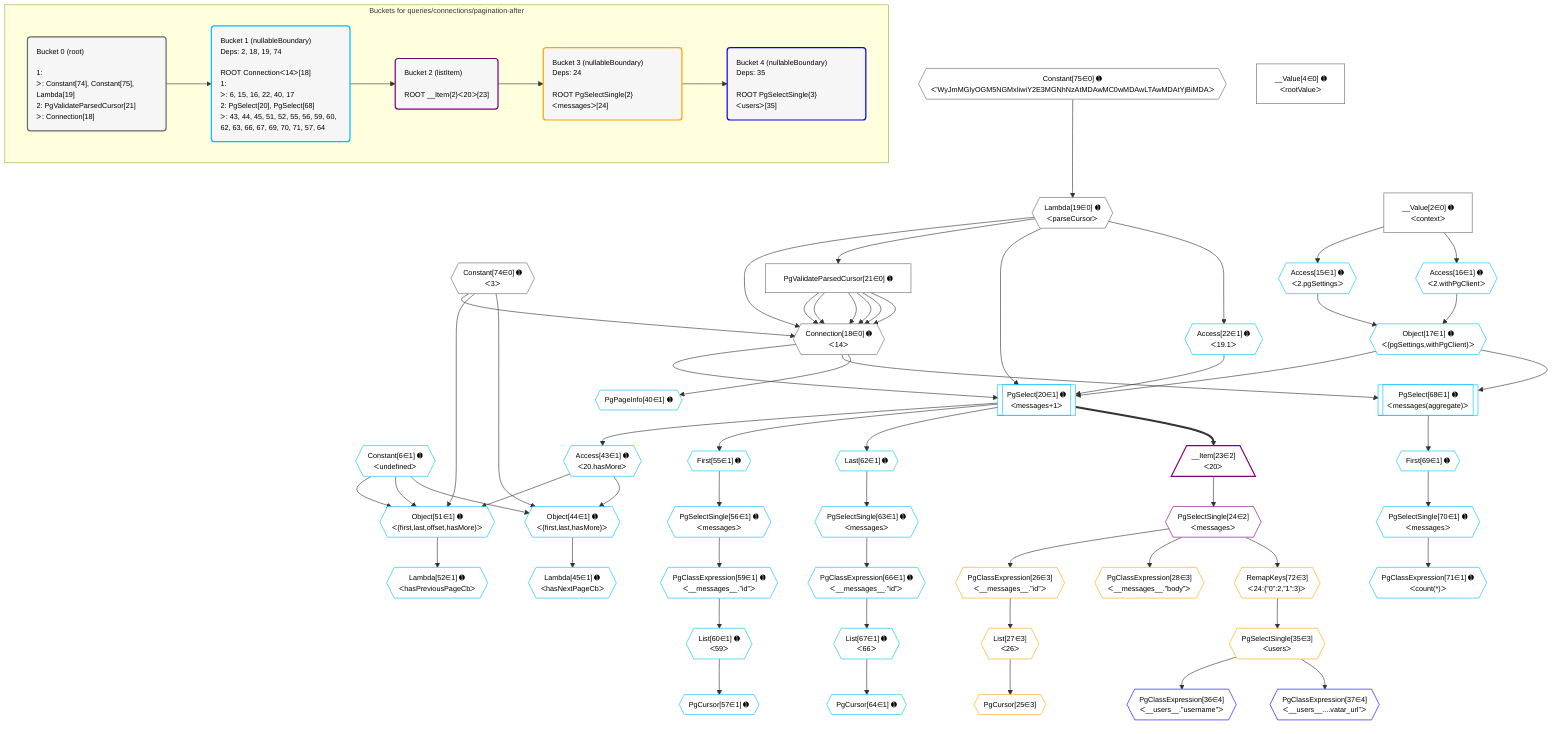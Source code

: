 %%{init: {'themeVariables': { 'fontSize': '12px'}}}%%
graph TD
    classDef path fill:#eee,stroke:#000,color:#000
    classDef plan fill:#fff,stroke-width:1px,color:#000
    classDef itemplan fill:#fff,stroke-width:2px,color:#000
    classDef unbatchedplan fill:#dff,stroke-width:1px,color:#000
    classDef sideeffectplan fill:#fcc,stroke-width:2px,color:#000
    classDef bucket fill:#f6f6f6,color:#000,stroke-width:2px,text-align:left


    %% plan dependencies
    Connection18{{"Connection[18∈0] ➊<br />ᐸ14ᐳ"}}:::plan
    Constant74{{"Constant[74∈0] ➊<br />ᐸ3ᐳ"}}:::plan
    Lambda19{{"Lambda[19∈0] ➊<br />ᐸparseCursorᐳ"}}:::plan
    PgValidateParsedCursor21["PgValidateParsedCursor[21∈0] ➊"]:::plan
    Constant74 & Lambda19 & PgValidateParsedCursor21 & PgValidateParsedCursor21 & PgValidateParsedCursor21 & PgValidateParsedCursor21 & PgValidateParsedCursor21 & PgValidateParsedCursor21 --> Connection18
    Constant75{{"Constant[75∈0] ➊<br />ᐸ'WyJmMGIyOGM5NGMxIiwiY2E3MGNhNzAtMDAwMC0wMDAwLTAwMDAtYjBiMDAᐳ"}}:::plan
    Constant75 --> Lambda19
    Lambda19 --> PgValidateParsedCursor21
    __Value2["__Value[2∈0] ➊<br />ᐸcontextᐳ"]:::plan
    __Value4["__Value[4∈0] ➊<br />ᐸrootValueᐳ"]:::plan
    PgSelect20[["PgSelect[20∈1] ➊<br />ᐸmessages+1ᐳ"]]:::plan
    Object17{{"Object[17∈1] ➊<br />ᐸ{pgSettings,withPgClient}ᐳ"}}:::plan
    Access22{{"Access[22∈1] ➊<br />ᐸ19.1ᐳ"}}:::plan
    Object17 & Connection18 & Lambda19 & Access22 --> PgSelect20
    Object51{{"Object[51∈1] ➊<br />ᐸ{first,last,offset,hasMore}ᐳ"}}:::plan
    Constant6{{"Constant[6∈1] ➊<br />ᐸundefinedᐳ"}}:::plan
    Access43{{"Access[43∈1] ➊<br />ᐸ20.hasMoreᐳ"}}:::plan
    Constant74 & Constant6 & Constant6 & Access43 --> Object51
    Object44{{"Object[44∈1] ➊<br />ᐸ{first,last,hasMore}ᐳ"}}:::plan
    Constant74 & Constant6 & Access43 --> Object44
    Access15{{"Access[15∈1] ➊<br />ᐸ2.pgSettingsᐳ"}}:::plan
    Access16{{"Access[16∈1] ➊<br />ᐸ2.withPgClientᐳ"}}:::plan
    Access15 & Access16 --> Object17
    PgSelect68[["PgSelect[68∈1] ➊<br />ᐸmessages(aggregate)ᐳ"]]:::plan
    Object17 & Connection18 --> PgSelect68
    __Value2 --> Access15
    __Value2 --> Access16
    Lambda19 --> Access22
    PgPageInfo40{{"PgPageInfo[40∈1] ➊"}}:::plan
    Connection18 --> PgPageInfo40
    PgSelect20 --> Access43
    Lambda45{{"Lambda[45∈1] ➊<br />ᐸhasNextPageCbᐳ"}}:::plan
    Object44 --> Lambda45
    Lambda52{{"Lambda[52∈1] ➊<br />ᐸhasPreviousPageCbᐳ"}}:::plan
    Object51 --> Lambda52
    First55{{"First[55∈1] ➊"}}:::plan
    PgSelect20 --> First55
    PgSelectSingle56{{"PgSelectSingle[56∈1] ➊<br />ᐸmessagesᐳ"}}:::plan
    First55 --> PgSelectSingle56
    PgCursor57{{"PgCursor[57∈1] ➊"}}:::plan
    List60{{"List[60∈1] ➊<br />ᐸ59ᐳ"}}:::plan
    List60 --> PgCursor57
    PgClassExpression59{{"PgClassExpression[59∈1] ➊<br />ᐸ__messages__.”id”ᐳ"}}:::plan
    PgSelectSingle56 --> PgClassExpression59
    PgClassExpression59 --> List60
    Last62{{"Last[62∈1] ➊"}}:::plan
    PgSelect20 --> Last62
    PgSelectSingle63{{"PgSelectSingle[63∈1] ➊<br />ᐸmessagesᐳ"}}:::plan
    Last62 --> PgSelectSingle63
    PgCursor64{{"PgCursor[64∈1] ➊"}}:::plan
    List67{{"List[67∈1] ➊<br />ᐸ66ᐳ"}}:::plan
    List67 --> PgCursor64
    PgClassExpression66{{"PgClassExpression[66∈1] ➊<br />ᐸ__messages__.”id”ᐳ"}}:::plan
    PgSelectSingle63 --> PgClassExpression66
    PgClassExpression66 --> List67
    First69{{"First[69∈1] ➊"}}:::plan
    PgSelect68 --> First69
    PgSelectSingle70{{"PgSelectSingle[70∈1] ➊<br />ᐸmessagesᐳ"}}:::plan
    First69 --> PgSelectSingle70
    PgClassExpression71{{"PgClassExpression[71∈1] ➊<br />ᐸcount(*)ᐳ"}}:::plan
    PgSelectSingle70 --> PgClassExpression71
    __Item23[/"__Item[23∈2]<br />ᐸ20ᐳ"\]:::itemplan
    PgSelect20 ==> __Item23
    PgSelectSingle24{{"PgSelectSingle[24∈2]<br />ᐸmessagesᐳ"}}:::plan
    __Item23 --> PgSelectSingle24
    PgCursor25{{"PgCursor[25∈3]"}}:::plan
    List27{{"List[27∈3]<br />ᐸ26ᐳ"}}:::plan
    List27 --> PgCursor25
    PgClassExpression26{{"PgClassExpression[26∈3]<br />ᐸ__messages__.”id”ᐳ"}}:::plan
    PgSelectSingle24 --> PgClassExpression26
    PgClassExpression26 --> List27
    PgClassExpression28{{"PgClassExpression[28∈3]<br />ᐸ__messages__.”body”ᐳ"}}:::plan
    PgSelectSingle24 --> PgClassExpression28
    PgSelectSingle35{{"PgSelectSingle[35∈3]<br />ᐸusersᐳ"}}:::plan
    RemapKeys72{{"RemapKeys[72∈3]<br />ᐸ24:{”0”:2,”1”:3}ᐳ"}}:::plan
    RemapKeys72 --> PgSelectSingle35
    PgSelectSingle24 --> RemapKeys72
    PgClassExpression36{{"PgClassExpression[36∈4]<br />ᐸ__users__.”username”ᐳ"}}:::plan
    PgSelectSingle35 --> PgClassExpression36
    PgClassExpression37{{"PgClassExpression[37∈4]<br />ᐸ__users__....vatar_url”ᐳ"}}:::plan
    PgSelectSingle35 --> PgClassExpression37

    %% define steps

    subgraph "Buckets for queries/connections/pagination-after"
    Bucket0("Bucket 0 (root)<br /><br />1: <br />ᐳ: Constant[74], Constant[75], Lambda[19]<br />2: PgValidateParsedCursor[21]<br />ᐳ: Connection[18]"):::bucket
    classDef bucket0 stroke:#696969
    class Bucket0,__Value2,__Value4,Connection18,Lambda19,PgValidateParsedCursor21,Constant74,Constant75 bucket0
    Bucket1("Bucket 1 (nullableBoundary)<br />Deps: 2, 18, 19, 74<br /><br />ROOT Connectionᐸ14ᐳ[18]<br />1: <br />ᐳ: 6, 15, 16, 22, 40, 17<br />2: PgSelect[20], PgSelect[68]<br />ᐳ: 43, 44, 45, 51, 52, 55, 56, 59, 60, 62, 63, 66, 67, 69, 70, 71, 57, 64"):::bucket
    classDef bucket1 stroke:#00bfff
    class Bucket1,Constant6,Access15,Access16,Object17,PgSelect20,Access22,PgPageInfo40,Access43,Object44,Lambda45,Object51,Lambda52,First55,PgSelectSingle56,PgCursor57,PgClassExpression59,List60,Last62,PgSelectSingle63,PgCursor64,PgClassExpression66,List67,PgSelect68,First69,PgSelectSingle70,PgClassExpression71 bucket1
    Bucket2("Bucket 2 (listItem)<br /><br />ROOT __Item{2}ᐸ20ᐳ[23]"):::bucket
    classDef bucket2 stroke:#7f007f
    class Bucket2,__Item23,PgSelectSingle24 bucket2
    Bucket3("Bucket 3 (nullableBoundary)<br />Deps: 24<br /><br />ROOT PgSelectSingle{2}ᐸmessagesᐳ[24]"):::bucket
    classDef bucket3 stroke:#ffa500
    class Bucket3,PgCursor25,PgClassExpression26,List27,PgClassExpression28,PgSelectSingle35,RemapKeys72 bucket3
    Bucket4("Bucket 4 (nullableBoundary)<br />Deps: 35<br /><br />ROOT PgSelectSingle{3}ᐸusersᐳ[35]"):::bucket
    classDef bucket4 stroke:#0000ff
    class Bucket4,PgClassExpression36,PgClassExpression37 bucket4
    Bucket0 --> Bucket1
    Bucket1 --> Bucket2
    Bucket2 --> Bucket3
    Bucket3 --> Bucket4
    end